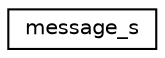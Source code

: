 digraph "Graphical Class Hierarchy"
{
 // LATEX_PDF_SIZE
  edge [fontname="Helvetica",fontsize="10",labelfontname="Helvetica",labelfontsize="10"];
  node [fontname="Helvetica",fontsize="10",shape=record];
  rankdir="LR";
  Node0 [label="message_s",height=0.2,width=0.4,color="black", fillcolor="white", style="filled",URL="$structmessage__s.html",tooltip=" "];
}
